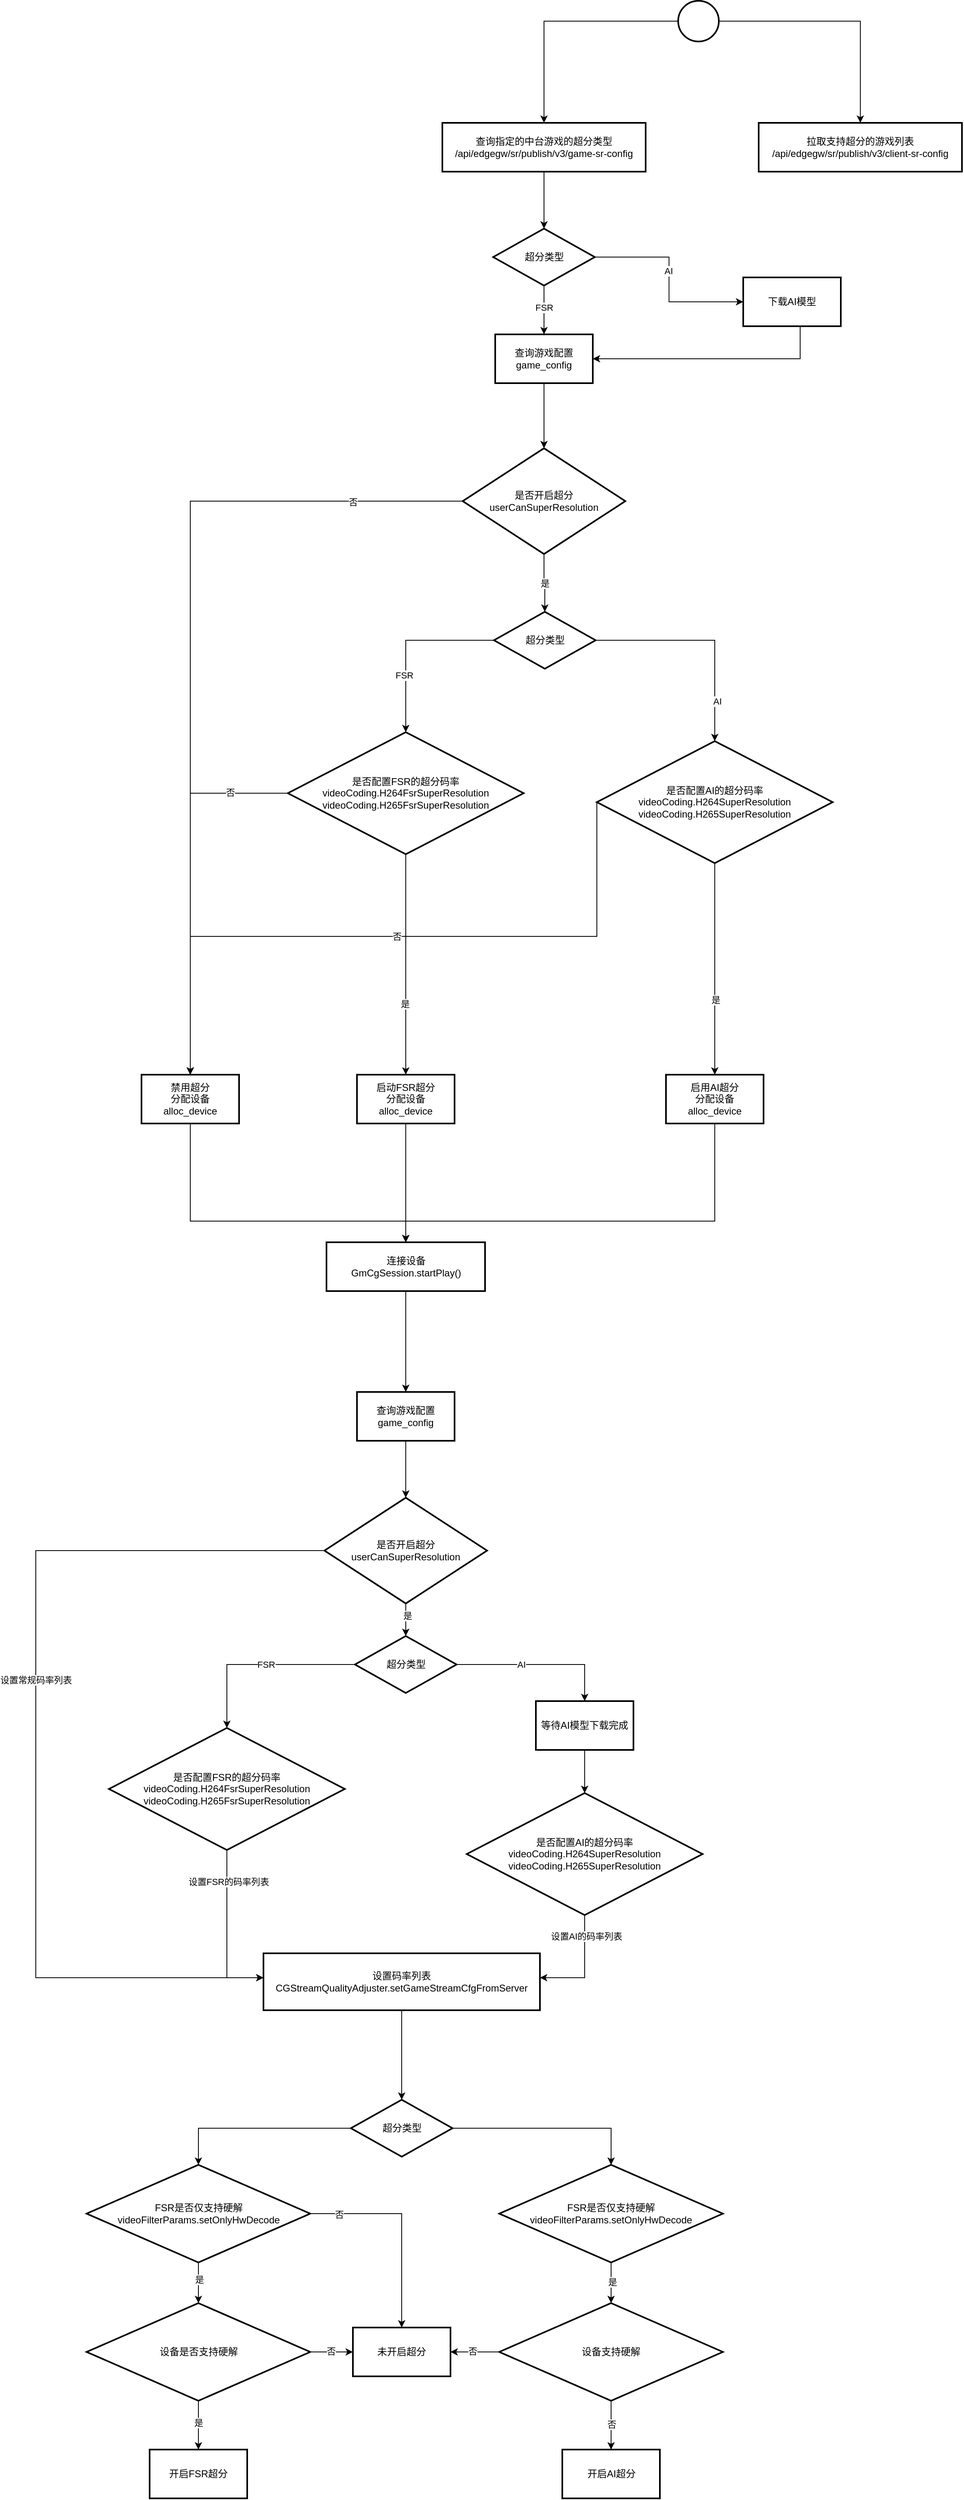 <mxfile version="21.5.0" type="github">
  <diagram id="C5RBs43oDa-KdzZeNtuy" name="Page-1">
    <mxGraphModel dx="2049" dy="765" grid="1" gridSize="10" guides="1" tooltips="1" connect="1" arrows="1" fold="1" page="1" pageScale="1" pageWidth="827" pageHeight="1169" math="0" shadow="0">
      <root>
        <mxCell id="WIyWlLk6GJQsqaUBKTNV-0" />
        <mxCell id="WIyWlLk6GJQsqaUBKTNV-1" parent="WIyWlLk6GJQsqaUBKTNV-0" />
        <mxCell id="SpZ1BFwY-QqwfGFSlIeW-18" style="edgeStyle=orthogonalEdgeStyle;rounded=0;orthogonalLoop=1;jettySize=auto;html=1;" edge="1" parent="WIyWlLk6GJQsqaUBKTNV-1" source="SpZ1BFwY-QqwfGFSlIeW-1" target="SpZ1BFwY-QqwfGFSlIeW-17">
          <mxGeometry relative="1" as="geometry" />
        </mxCell>
        <mxCell id="SpZ1BFwY-QqwfGFSlIeW-21" style="edgeStyle=orthogonalEdgeStyle;rounded=0;orthogonalLoop=1;jettySize=auto;html=1;" edge="1" parent="WIyWlLk6GJQsqaUBKTNV-1" source="SpZ1BFwY-QqwfGFSlIeW-1" target="SpZ1BFwY-QqwfGFSlIeW-20">
          <mxGeometry relative="1" as="geometry" />
        </mxCell>
        <mxCell id="SpZ1BFwY-QqwfGFSlIeW-1" value="" style="strokeWidth=2;html=1;shape=mxgraph.flowchart.start_2;whiteSpace=wrap;" vertex="1" parent="WIyWlLk6GJQsqaUBKTNV-1">
          <mxGeometry x="320" y="120" width="50" height="50" as="geometry" />
        </mxCell>
        <mxCell id="SpZ1BFwY-QqwfGFSlIeW-12" value="" style="edgeStyle=orthogonalEdgeStyle;rounded=0;orthogonalLoop=1;jettySize=auto;html=1;" edge="1" parent="WIyWlLk6GJQsqaUBKTNV-1" source="SpZ1BFwY-QqwfGFSlIeW-8" target="SpZ1BFwY-QqwfGFSlIeW-11">
          <mxGeometry relative="1" as="geometry" />
        </mxCell>
        <mxCell id="SpZ1BFwY-QqwfGFSlIeW-13" value="AI" style="edgeLabel;html=1;align=center;verticalAlign=middle;resizable=0;points=[];" vertex="1" connectable="0" parent="SpZ1BFwY-QqwfGFSlIeW-12">
          <mxGeometry x="-0.091" y="-1" relative="1" as="geometry">
            <mxPoint as="offset" />
          </mxGeometry>
        </mxCell>
        <mxCell id="SpZ1BFwY-QqwfGFSlIeW-24" style="edgeStyle=orthogonalEdgeStyle;rounded=0;orthogonalLoop=1;jettySize=auto;html=1;" edge="1" parent="WIyWlLk6GJQsqaUBKTNV-1" source="SpZ1BFwY-QqwfGFSlIeW-8" target="SpZ1BFwY-QqwfGFSlIeW-23">
          <mxGeometry relative="1" as="geometry" />
        </mxCell>
        <mxCell id="SpZ1BFwY-QqwfGFSlIeW-45" value="FSR" style="edgeLabel;html=1;align=center;verticalAlign=middle;resizable=0;points=[];" vertex="1" connectable="0" parent="SpZ1BFwY-QqwfGFSlIeW-24">
          <mxGeometry x="-0.1" relative="1" as="geometry">
            <mxPoint as="offset" />
          </mxGeometry>
        </mxCell>
        <mxCell id="SpZ1BFwY-QqwfGFSlIeW-8" value="超分类型" style="strokeWidth=2;html=1;shape=mxgraph.flowchart.decision;whiteSpace=wrap;" vertex="1" parent="WIyWlLk6GJQsqaUBKTNV-1">
          <mxGeometry x="92.5" y="400" width="125" height="70" as="geometry" />
        </mxCell>
        <mxCell id="SpZ1BFwY-QqwfGFSlIeW-29" style="edgeStyle=orthogonalEdgeStyle;rounded=0;orthogonalLoop=1;jettySize=auto;html=1;" edge="1" parent="WIyWlLk6GJQsqaUBKTNV-1" source="SpZ1BFwY-QqwfGFSlIeW-11" target="SpZ1BFwY-QqwfGFSlIeW-23">
          <mxGeometry relative="1" as="geometry">
            <Array as="points">
              <mxPoint x="470" y="560" />
            </Array>
          </mxGeometry>
        </mxCell>
        <mxCell id="SpZ1BFwY-QqwfGFSlIeW-11" value="下载AI模型" style="whiteSpace=wrap;html=1;strokeWidth=2;" vertex="1" parent="WIyWlLk6GJQsqaUBKTNV-1">
          <mxGeometry x="400" y="460" width="120" height="60" as="geometry" />
        </mxCell>
        <mxCell id="SpZ1BFwY-QqwfGFSlIeW-25" style="edgeStyle=orthogonalEdgeStyle;rounded=0;orthogonalLoop=1;jettySize=auto;html=1;" edge="1" parent="WIyWlLk6GJQsqaUBKTNV-1" source="SpZ1BFwY-QqwfGFSlIeW-17" target="SpZ1BFwY-QqwfGFSlIeW-8">
          <mxGeometry relative="1" as="geometry" />
        </mxCell>
        <mxCell id="SpZ1BFwY-QqwfGFSlIeW-17" value="查询指定的中台游戏的超分类型&lt;br style=&quot;border-color: var(--border-color);&quot;&gt;/api/edgegw/sr/publish/v3/game-sr-config" style="whiteSpace=wrap;html=1;strokeWidth=2;" vertex="1" parent="WIyWlLk6GJQsqaUBKTNV-1">
          <mxGeometry x="30" y="270" width="250" height="60" as="geometry" />
        </mxCell>
        <mxCell id="SpZ1BFwY-QqwfGFSlIeW-20" value="拉取支持超分的游戏列表&lt;br style=&quot;border-color: var(--border-color);&quot;&gt;/api/edgegw/sr/publish/v3/client-sr-config" style="whiteSpace=wrap;html=1;strokeWidth=2;" vertex="1" parent="WIyWlLk6GJQsqaUBKTNV-1">
          <mxGeometry x="419" y="270" width="250" height="60" as="geometry" />
        </mxCell>
        <mxCell id="SpZ1BFwY-QqwfGFSlIeW-30" style="edgeStyle=orthogonalEdgeStyle;rounded=0;orthogonalLoop=1;jettySize=auto;html=1;" edge="1" parent="WIyWlLk6GJQsqaUBKTNV-1" source="SpZ1BFwY-QqwfGFSlIeW-23" target="SpZ1BFwY-QqwfGFSlIeW-26">
          <mxGeometry relative="1" as="geometry" />
        </mxCell>
        <mxCell id="SpZ1BFwY-QqwfGFSlIeW-23" value="查询游戏配置&lt;br&gt;game_config" style="whiteSpace=wrap;html=1;strokeWidth=2;" vertex="1" parent="WIyWlLk6GJQsqaUBKTNV-1">
          <mxGeometry x="95" y="530" width="120" height="60" as="geometry" />
        </mxCell>
        <mxCell id="SpZ1BFwY-QqwfGFSlIeW-47" style="edgeStyle=orthogonalEdgeStyle;rounded=0;orthogonalLoop=1;jettySize=auto;html=1;" edge="1" parent="WIyWlLk6GJQsqaUBKTNV-1" source="SpZ1BFwY-QqwfGFSlIeW-26" target="SpZ1BFwY-QqwfGFSlIeW-46">
          <mxGeometry relative="1" as="geometry" />
        </mxCell>
        <mxCell id="SpZ1BFwY-QqwfGFSlIeW-48" value="是" style="edgeLabel;html=1;align=center;verticalAlign=middle;resizable=0;points=[];" vertex="1" connectable="0" parent="SpZ1BFwY-QqwfGFSlIeW-47">
          <mxGeometry relative="1" as="geometry">
            <mxPoint as="offset" />
          </mxGeometry>
        </mxCell>
        <mxCell id="SpZ1BFwY-QqwfGFSlIeW-122" style="edgeStyle=orthogonalEdgeStyle;rounded=0;orthogonalLoop=1;jettySize=auto;html=1;" edge="1" parent="WIyWlLk6GJQsqaUBKTNV-1" source="SpZ1BFwY-QqwfGFSlIeW-26" target="SpZ1BFwY-QqwfGFSlIeW-94">
          <mxGeometry relative="1" as="geometry" />
        </mxCell>
        <mxCell id="SpZ1BFwY-QqwfGFSlIeW-123" value="否" style="edgeLabel;html=1;align=center;verticalAlign=middle;resizable=0;points=[];" vertex="1" connectable="0" parent="SpZ1BFwY-QqwfGFSlIeW-122">
          <mxGeometry x="-0.74" y="1" relative="1" as="geometry">
            <mxPoint as="offset" />
          </mxGeometry>
        </mxCell>
        <mxCell id="SpZ1BFwY-QqwfGFSlIeW-26" value="是否开启超分&lt;br&gt;userCanSuperResolution" style="strokeWidth=2;html=1;shape=mxgraph.flowchart.decision;whiteSpace=wrap;" vertex="1" parent="WIyWlLk6GJQsqaUBKTNV-1">
          <mxGeometry x="55" y="670" width="200" height="130" as="geometry" />
        </mxCell>
        <mxCell id="SpZ1BFwY-QqwfGFSlIeW-63" style="edgeStyle=orthogonalEdgeStyle;rounded=0;orthogonalLoop=1;jettySize=auto;html=1;exitX=0;exitY=0.5;exitDx=0;exitDy=0;exitPerimeter=0;" edge="1" parent="WIyWlLk6GJQsqaUBKTNV-1" source="SpZ1BFwY-QqwfGFSlIeW-46" target="SpZ1BFwY-QqwfGFSlIeW-60">
          <mxGeometry relative="1" as="geometry" />
        </mxCell>
        <mxCell id="SpZ1BFwY-QqwfGFSlIeW-65" value="FSR" style="edgeLabel;html=1;align=center;verticalAlign=middle;resizable=0;points=[];" vertex="1" connectable="0" parent="SpZ1BFwY-QqwfGFSlIeW-63">
          <mxGeometry x="0.359" y="-2" relative="1" as="geometry">
            <mxPoint y="1" as="offset" />
          </mxGeometry>
        </mxCell>
        <mxCell id="SpZ1BFwY-QqwfGFSlIeW-67" style="edgeStyle=orthogonalEdgeStyle;rounded=0;orthogonalLoop=1;jettySize=auto;html=1;" edge="1" parent="WIyWlLk6GJQsqaUBKTNV-1" source="SpZ1BFwY-QqwfGFSlIeW-46" target="SpZ1BFwY-QqwfGFSlIeW-66">
          <mxGeometry relative="1" as="geometry" />
        </mxCell>
        <mxCell id="SpZ1BFwY-QqwfGFSlIeW-69" value="AI" style="edgeLabel;html=1;align=center;verticalAlign=middle;resizable=0;points=[];" vertex="1" connectable="0" parent="SpZ1BFwY-QqwfGFSlIeW-67">
          <mxGeometry x="0.629" y="3" relative="1" as="geometry">
            <mxPoint y="1" as="offset" />
          </mxGeometry>
        </mxCell>
        <mxCell id="SpZ1BFwY-QqwfGFSlIeW-46" value="超分类型" style="strokeWidth=2;html=1;shape=mxgraph.flowchart.decision;whiteSpace=wrap;" vertex="1" parent="WIyWlLk6GJQsqaUBKTNV-1">
          <mxGeometry x="93.5" y="871" width="125" height="70" as="geometry" />
        </mxCell>
        <mxCell id="SpZ1BFwY-QqwfGFSlIeW-95" style="edgeStyle=orthogonalEdgeStyle;rounded=0;orthogonalLoop=1;jettySize=auto;html=1;" edge="1" parent="WIyWlLk6GJQsqaUBKTNV-1" source="SpZ1BFwY-QqwfGFSlIeW-60" target="SpZ1BFwY-QqwfGFSlIeW-94">
          <mxGeometry relative="1" as="geometry" />
        </mxCell>
        <mxCell id="SpZ1BFwY-QqwfGFSlIeW-98" value="否" style="edgeLabel;html=1;align=center;verticalAlign=middle;resizable=0;points=[];" vertex="1" connectable="0" parent="SpZ1BFwY-QqwfGFSlIeW-95">
          <mxGeometry x="-0.695" y="-1" relative="1" as="geometry">
            <mxPoint as="offset" />
          </mxGeometry>
        </mxCell>
        <mxCell id="SpZ1BFwY-QqwfGFSlIeW-104" style="edgeStyle=orthogonalEdgeStyle;rounded=0;orthogonalLoop=1;jettySize=auto;html=1;" edge="1" parent="WIyWlLk6GJQsqaUBKTNV-1" source="SpZ1BFwY-QqwfGFSlIeW-60" target="SpZ1BFwY-QqwfGFSlIeW-103">
          <mxGeometry relative="1" as="geometry" />
        </mxCell>
        <mxCell id="SpZ1BFwY-QqwfGFSlIeW-105" value="是" style="edgeLabel;html=1;align=center;verticalAlign=middle;resizable=0;points=[];" vertex="1" connectable="0" parent="SpZ1BFwY-QqwfGFSlIeW-104">
          <mxGeometry x="0.358" y="-1" relative="1" as="geometry">
            <mxPoint as="offset" />
          </mxGeometry>
        </mxCell>
        <mxCell id="SpZ1BFwY-QqwfGFSlIeW-60" value="是否配置FSR的超分码率&lt;br&gt;videoCoding.H264FsrSuperResolution&lt;br&gt;videoCoding.H265FsrSuperResolution" style="strokeWidth=2;html=1;shape=mxgraph.flowchart.decision;whiteSpace=wrap;" vertex="1" parent="WIyWlLk6GJQsqaUBKTNV-1">
          <mxGeometry x="-160" y="1019" width="290" height="150" as="geometry" />
        </mxCell>
        <mxCell id="SpZ1BFwY-QqwfGFSlIeW-100" style="edgeStyle=orthogonalEdgeStyle;rounded=0;orthogonalLoop=1;jettySize=auto;html=1;exitX=0;exitY=0.5;exitDx=0;exitDy=0;exitPerimeter=0;" edge="1" parent="WIyWlLk6GJQsqaUBKTNV-1" source="SpZ1BFwY-QqwfGFSlIeW-66" target="SpZ1BFwY-QqwfGFSlIeW-94">
          <mxGeometry relative="1" as="geometry">
            <Array as="points">
              <mxPoint x="220" y="1270" />
              <mxPoint x="-280" y="1270" />
            </Array>
          </mxGeometry>
        </mxCell>
        <mxCell id="SpZ1BFwY-QqwfGFSlIeW-102" value="否" style="edgeLabel;html=1;align=center;verticalAlign=middle;resizable=0;points=[];" vertex="1" connectable="0" parent="SpZ1BFwY-QqwfGFSlIeW-100">
          <mxGeometry x="-0.016" relative="1" as="geometry">
            <mxPoint as="offset" />
          </mxGeometry>
        </mxCell>
        <mxCell id="SpZ1BFwY-QqwfGFSlIeW-108" style="edgeStyle=orthogonalEdgeStyle;rounded=0;orthogonalLoop=1;jettySize=auto;html=1;" edge="1" parent="WIyWlLk6GJQsqaUBKTNV-1" source="SpZ1BFwY-QqwfGFSlIeW-66" target="SpZ1BFwY-QqwfGFSlIeW-106">
          <mxGeometry relative="1" as="geometry" />
        </mxCell>
        <mxCell id="SpZ1BFwY-QqwfGFSlIeW-109" value="是" style="edgeLabel;html=1;align=center;verticalAlign=middle;resizable=0;points=[];" vertex="1" connectable="0" parent="SpZ1BFwY-QqwfGFSlIeW-108">
          <mxGeometry x="0.292" y="1" relative="1" as="geometry">
            <mxPoint as="offset" />
          </mxGeometry>
        </mxCell>
        <mxCell id="SpZ1BFwY-QqwfGFSlIeW-66" value="是否配置AI的超分码率&lt;br&gt;videoCoding.H264SuperResolution&lt;br&gt;videoCoding.H265SuperResolution" style="strokeWidth=2;html=1;shape=mxgraph.flowchart.decision;whiteSpace=wrap;" vertex="1" parent="WIyWlLk6GJQsqaUBKTNV-1">
          <mxGeometry x="220" y="1030" width="290" height="150" as="geometry" />
        </mxCell>
        <mxCell id="SpZ1BFwY-QqwfGFSlIeW-111" style="edgeStyle=orthogonalEdgeStyle;rounded=0;orthogonalLoop=1;jettySize=auto;html=1;" edge="1" parent="WIyWlLk6GJQsqaUBKTNV-1" source="SpZ1BFwY-QqwfGFSlIeW-94" target="SpZ1BFwY-QqwfGFSlIeW-110">
          <mxGeometry relative="1" as="geometry">
            <Array as="points">
              <mxPoint x="-280" y="1620" />
              <mxPoint x="-15" y="1620" />
            </Array>
          </mxGeometry>
        </mxCell>
        <mxCell id="SpZ1BFwY-QqwfGFSlIeW-94" value="禁用超分&lt;br&gt;分配设备&lt;br&gt;alloc_device" style="whiteSpace=wrap;html=1;strokeWidth=2;" vertex="1" parent="WIyWlLk6GJQsqaUBKTNV-1">
          <mxGeometry x="-340" y="1440" width="120" height="60" as="geometry" />
        </mxCell>
        <mxCell id="SpZ1BFwY-QqwfGFSlIeW-113" style="edgeStyle=orthogonalEdgeStyle;rounded=0;orthogonalLoop=1;jettySize=auto;html=1;" edge="1" parent="WIyWlLk6GJQsqaUBKTNV-1" source="SpZ1BFwY-QqwfGFSlIeW-103" target="SpZ1BFwY-QqwfGFSlIeW-110">
          <mxGeometry relative="1" as="geometry" />
        </mxCell>
        <mxCell id="SpZ1BFwY-QqwfGFSlIeW-103" value="启动FSR超分&lt;br&gt;分配设备&lt;br&gt;alloc_device" style="whiteSpace=wrap;html=1;strokeWidth=2;" vertex="1" parent="WIyWlLk6GJQsqaUBKTNV-1">
          <mxGeometry x="-75" y="1440" width="120" height="60" as="geometry" />
        </mxCell>
        <mxCell id="SpZ1BFwY-QqwfGFSlIeW-115" style="edgeStyle=orthogonalEdgeStyle;rounded=0;orthogonalLoop=1;jettySize=auto;html=1;" edge="1" parent="WIyWlLk6GJQsqaUBKTNV-1" source="SpZ1BFwY-QqwfGFSlIeW-106" target="SpZ1BFwY-QqwfGFSlIeW-110">
          <mxGeometry relative="1" as="geometry">
            <Array as="points">
              <mxPoint x="365" y="1620" />
              <mxPoint x="-15" y="1620" />
            </Array>
          </mxGeometry>
        </mxCell>
        <mxCell id="SpZ1BFwY-QqwfGFSlIeW-106" value="启用AI超分&lt;br&gt;分配设备&lt;br&gt;alloc_device" style="whiteSpace=wrap;html=1;strokeWidth=2;" vertex="1" parent="WIyWlLk6GJQsqaUBKTNV-1">
          <mxGeometry x="305" y="1440" width="120" height="60" as="geometry" />
        </mxCell>
        <mxCell id="SpZ1BFwY-QqwfGFSlIeW-117" style="edgeStyle=orthogonalEdgeStyle;rounded=0;orthogonalLoop=1;jettySize=auto;html=1;" edge="1" parent="WIyWlLk6GJQsqaUBKTNV-1" source="SpZ1BFwY-QqwfGFSlIeW-110" target="SpZ1BFwY-QqwfGFSlIeW-116">
          <mxGeometry relative="1" as="geometry" />
        </mxCell>
        <mxCell id="SpZ1BFwY-QqwfGFSlIeW-110" value="连接设备&lt;br&gt;GmCgSession.startPlay()" style="whiteSpace=wrap;html=1;strokeWidth=2;" vertex="1" parent="WIyWlLk6GJQsqaUBKTNV-1">
          <mxGeometry x="-112.5" y="1646" width="195" height="60" as="geometry" />
        </mxCell>
        <mxCell id="SpZ1BFwY-QqwfGFSlIeW-120" style="edgeStyle=orthogonalEdgeStyle;rounded=0;orthogonalLoop=1;jettySize=auto;html=1;" edge="1" parent="WIyWlLk6GJQsqaUBKTNV-1" source="SpZ1BFwY-QqwfGFSlIeW-116" target="SpZ1BFwY-QqwfGFSlIeW-119">
          <mxGeometry relative="1" as="geometry" />
        </mxCell>
        <mxCell id="SpZ1BFwY-QqwfGFSlIeW-116" value="查询游戏配置&lt;br&gt;game_config" style="whiteSpace=wrap;html=1;strokeWidth=2;" vertex="1" parent="WIyWlLk6GJQsqaUBKTNV-1">
          <mxGeometry x="-75" y="1830" width="120" height="60" as="geometry" />
        </mxCell>
        <mxCell id="SpZ1BFwY-QqwfGFSlIeW-125" style="edgeStyle=orthogonalEdgeStyle;rounded=0;orthogonalLoop=1;jettySize=auto;html=1;" edge="1" parent="WIyWlLk6GJQsqaUBKTNV-1" source="SpZ1BFwY-QqwfGFSlIeW-119" target="SpZ1BFwY-QqwfGFSlIeW-124">
          <mxGeometry relative="1" as="geometry" />
        </mxCell>
        <mxCell id="SpZ1BFwY-QqwfGFSlIeW-126" value="是" style="edgeLabel;html=1;align=center;verticalAlign=middle;resizable=0;points=[];" vertex="1" connectable="0" parent="SpZ1BFwY-QqwfGFSlIeW-125">
          <mxGeometry x="-0.25" y="2" relative="1" as="geometry">
            <mxPoint as="offset" />
          </mxGeometry>
        </mxCell>
        <mxCell id="SpZ1BFwY-QqwfGFSlIeW-141" style="edgeStyle=orthogonalEdgeStyle;rounded=0;orthogonalLoop=1;jettySize=auto;html=1;" edge="1" parent="WIyWlLk6GJQsqaUBKTNV-1" source="SpZ1BFwY-QqwfGFSlIeW-119" target="SpZ1BFwY-QqwfGFSlIeW-134">
          <mxGeometry relative="1" as="geometry">
            <Array as="points">
              <mxPoint x="-470" y="2025" />
              <mxPoint x="-470" y="2550" />
            </Array>
          </mxGeometry>
        </mxCell>
        <mxCell id="SpZ1BFwY-QqwfGFSlIeW-142" value="设置常规码率列表" style="edgeLabel;html=1;align=center;verticalAlign=middle;resizable=0;points=[];" vertex="1" connectable="0" parent="SpZ1BFwY-QqwfGFSlIeW-141">
          <mxGeometry x="-0.114" relative="1" as="geometry">
            <mxPoint as="offset" />
          </mxGeometry>
        </mxCell>
        <mxCell id="SpZ1BFwY-QqwfGFSlIeW-119" value="是否开启超分&lt;br&gt;userCanSuperResolution" style="strokeWidth=2;html=1;shape=mxgraph.flowchart.decision;whiteSpace=wrap;" vertex="1" parent="WIyWlLk6GJQsqaUBKTNV-1">
          <mxGeometry x="-115" y="1960" width="200" height="130" as="geometry" />
        </mxCell>
        <mxCell id="SpZ1BFwY-QqwfGFSlIeW-130" style="edgeStyle=orthogonalEdgeStyle;rounded=0;orthogonalLoop=1;jettySize=auto;html=1;" edge="1" parent="WIyWlLk6GJQsqaUBKTNV-1" source="SpZ1BFwY-QqwfGFSlIeW-124" target="SpZ1BFwY-QqwfGFSlIeW-127">
          <mxGeometry relative="1" as="geometry" />
        </mxCell>
        <mxCell id="SpZ1BFwY-QqwfGFSlIeW-131" value="FSR" style="edgeLabel;html=1;align=center;verticalAlign=middle;resizable=0;points=[];" vertex="1" connectable="0" parent="SpZ1BFwY-QqwfGFSlIeW-130">
          <mxGeometry x="-0.07" relative="1" as="geometry">
            <mxPoint as="offset" />
          </mxGeometry>
        </mxCell>
        <mxCell id="SpZ1BFwY-QqwfGFSlIeW-144" style="edgeStyle=orthogonalEdgeStyle;rounded=0;orthogonalLoop=1;jettySize=auto;html=1;" edge="1" parent="WIyWlLk6GJQsqaUBKTNV-1" source="SpZ1BFwY-QqwfGFSlIeW-124" target="SpZ1BFwY-QqwfGFSlIeW-143">
          <mxGeometry relative="1" as="geometry" />
        </mxCell>
        <mxCell id="SpZ1BFwY-QqwfGFSlIeW-146" value="AI" style="edgeLabel;html=1;align=center;verticalAlign=middle;resizable=0;points=[];" vertex="1" connectable="0" parent="SpZ1BFwY-QqwfGFSlIeW-144">
          <mxGeometry x="-0.215" relative="1" as="geometry">
            <mxPoint as="offset" />
          </mxGeometry>
        </mxCell>
        <mxCell id="SpZ1BFwY-QqwfGFSlIeW-124" value="超分类型" style="strokeWidth=2;html=1;shape=mxgraph.flowchart.decision;whiteSpace=wrap;" vertex="1" parent="WIyWlLk6GJQsqaUBKTNV-1">
          <mxGeometry x="-77.5" y="2130" width="125" height="70" as="geometry" />
        </mxCell>
        <mxCell id="SpZ1BFwY-QqwfGFSlIeW-135" style="edgeStyle=orthogonalEdgeStyle;rounded=0;orthogonalLoop=1;jettySize=auto;html=1;" edge="1" parent="WIyWlLk6GJQsqaUBKTNV-1" source="SpZ1BFwY-QqwfGFSlIeW-127" target="SpZ1BFwY-QqwfGFSlIeW-134">
          <mxGeometry relative="1" as="geometry">
            <Array as="points">
              <mxPoint x="-235" y="2550" />
            </Array>
          </mxGeometry>
        </mxCell>
        <mxCell id="SpZ1BFwY-QqwfGFSlIeW-137" value="设置FSR的码率列表" style="edgeLabel;html=1;align=center;verticalAlign=middle;resizable=0;points=[];" vertex="1" connectable="0" parent="SpZ1BFwY-QqwfGFSlIeW-135">
          <mxGeometry x="-0.618" y="2" relative="1" as="geometry">
            <mxPoint as="offset" />
          </mxGeometry>
        </mxCell>
        <mxCell id="SpZ1BFwY-QqwfGFSlIeW-127" value="是否配置FSR的超分码率&lt;br&gt;videoCoding.H264FsrSuperResolution&lt;br&gt;videoCoding.H265FsrSuperResolution" style="strokeWidth=2;html=1;shape=mxgraph.flowchart.decision;whiteSpace=wrap;" vertex="1" parent="WIyWlLk6GJQsqaUBKTNV-1">
          <mxGeometry x="-380" y="2243" width="290" height="150" as="geometry" />
        </mxCell>
        <mxCell id="SpZ1BFwY-QqwfGFSlIeW-138" style="edgeStyle=orthogonalEdgeStyle;rounded=0;orthogonalLoop=1;jettySize=auto;html=1;" edge="1" parent="WIyWlLk6GJQsqaUBKTNV-1" source="SpZ1BFwY-QqwfGFSlIeW-128" target="SpZ1BFwY-QqwfGFSlIeW-134">
          <mxGeometry relative="1" as="geometry">
            <Array as="points">
              <mxPoint x="205" y="2550" />
            </Array>
          </mxGeometry>
        </mxCell>
        <mxCell id="SpZ1BFwY-QqwfGFSlIeW-140" value="设置AI的码率列表" style="edgeLabel;html=1;align=center;verticalAlign=middle;resizable=0;points=[];" vertex="1" connectable="0" parent="SpZ1BFwY-QqwfGFSlIeW-138">
          <mxGeometry x="-0.612" y="2" relative="1" as="geometry">
            <mxPoint as="offset" />
          </mxGeometry>
        </mxCell>
        <mxCell id="SpZ1BFwY-QqwfGFSlIeW-128" value="是否配置AI的超分码率&lt;br&gt;videoCoding.H264SuperResolution&lt;br&gt;videoCoding.H265SuperResolution" style="strokeWidth=2;html=1;shape=mxgraph.flowchart.decision;whiteSpace=wrap;" vertex="1" parent="WIyWlLk6GJQsqaUBKTNV-1">
          <mxGeometry x="60" y="2323" width="290" height="150" as="geometry" />
        </mxCell>
        <mxCell id="SpZ1BFwY-QqwfGFSlIeW-148" style="edgeStyle=orthogonalEdgeStyle;rounded=0;orthogonalLoop=1;jettySize=auto;html=1;" edge="1" parent="WIyWlLk6GJQsqaUBKTNV-1" source="SpZ1BFwY-QqwfGFSlIeW-134" target="SpZ1BFwY-QqwfGFSlIeW-147">
          <mxGeometry relative="1" as="geometry" />
        </mxCell>
        <mxCell id="SpZ1BFwY-QqwfGFSlIeW-134" value="设置码率列表&lt;br&gt;CGStreamQualityAdjuster.setGameStreamCfgFromServer" style="whiteSpace=wrap;html=1;strokeWidth=2;" vertex="1" parent="WIyWlLk6GJQsqaUBKTNV-1">
          <mxGeometry x="-190" y="2520" width="340" height="70" as="geometry" />
        </mxCell>
        <mxCell id="SpZ1BFwY-QqwfGFSlIeW-145" style="edgeStyle=orthogonalEdgeStyle;rounded=0;orthogonalLoop=1;jettySize=auto;html=1;" edge="1" parent="WIyWlLk6GJQsqaUBKTNV-1" source="SpZ1BFwY-QqwfGFSlIeW-143" target="SpZ1BFwY-QqwfGFSlIeW-128">
          <mxGeometry relative="1" as="geometry" />
        </mxCell>
        <mxCell id="SpZ1BFwY-QqwfGFSlIeW-143" value="等待AI模型下载完成" style="whiteSpace=wrap;html=1;strokeWidth=2;" vertex="1" parent="WIyWlLk6GJQsqaUBKTNV-1">
          <mxGeometry x="145" y="2210" width="120" height="60" as="geometry" />
        </mxCell>
        <mxCell id="SpZ1BFwY-QqwfGFSlIeW-160" style="edgeStyle=orthogonalEdgeStyle;rounded=0;orthogonalLoop=1;jettySize=auto;html=1;" edge="1" parent="WIyWlLk6GJQsqaUBKTNV-1" source="SpZ1BFwY-QqwfGFSlIeW-147" target="SpZ1BFwY-QqwfGFSlIeW-159">
          <mxGeometry relative="1" as="geometry" />
        </mxCell>
        <mxCell id="SpZ1BFwY-QqwfGFSlIeW-171" style="edgeStyle=orthogonalEdgeStyle;rounded=0;orthogonalLoop=1;jettySize=auto;html=1;" edge="1" parent="WIyWlLk6GJQsqaUBKTNV-1" source="SpZ1BFwY-QqwfGFSlIeW-147" target="SpZ1BFwY-QqwfGFSlIeW-170">
          <mxGeometry relative="1" as="geometry" />
        </mxCell>
        <mxCell id="SpZ1BFwY-QqwfGFSlIeW-147" value="超分类型" style="strokeWidth=2;html=1;shape=mxgraph.flowchart.decision;whiteSpace=wrap;" vertex="1" parent="WIyWlLk6GJQsqaUBKTNV-1">
          <mxGeometry x="-82.5" y="2700" width="125" height="70" as="geometry" />
        </mxCell>
        <mxCell id="SpZ1BFwY-QqwfGFSlIeW-151" value="开启FSR超分" style="whiteSpace=wrap;html=1;strokeWidth=2;" vertex="1" parent="WIyWlLk6GJQsqaUBKTNV-1">
          <mxGeometry x="-330" y="3130" width="120" height="60" as="geometry" />
        </mxCell>
        <mxCell id="SpZ1BFwY-QqwfGFSlIeW-158" value="未开启超分" style="whiteSpace=wrap;html=1;strokeWidth=2;" vertex="1" parent="WIyWlLk6GJQsqaUBKTNV-1">
          <mxGeometry x="-80" y="2980" width="120" height="60" as="geometry" />
        </mxCell>
        <mxCell id="SpZ1BFwY-QqwfGFSlIeW-162" style="edgeStyle=orthogonalEdgeStyle;rounded=0;orthogonalLoop=1;jettySize=auto;html=1;" edge="1" parent="WIyWlLk6GJQsqaUBKTNV-1" source="SpZ1BFwY-QqwfGFSlIeW-159" target="SpZ1BFwY-QqwfGFSlIeW-158">
          <mxGeometry relative="1" as="geometry" />
        </mxCell>
        <mxCell id="SpZ1BFwY-QqwfGFSlIeW-163" value="否" style="edgeLabel;html=1;align=center;verticalAlign=middle;resizable=0;points=[];" vertex="1" connectable="0" parent="SpZ1BFwY-QqwfGFSlIeW-162">
          <mxGeometry x="-0.719" y="-1" relative="1" as="geometry">
            <mxPoint as="offset" />
          </mxGeometry>
        </mxCell>
        <mxCell id="SpZ1BFwY-QqwfGFSlIeW-164" style="edgeStyle=orthogonalEdgeStyle;rounded=0;orthogonalLoop=1;jettySize=auto;html=1;" edge="1" parent="WIyWlLk6GJQsqaUBKTNV-1" source="SpZ1BFwY-QqwfGFSlIeW-159" target="SpZ1BFwY-QqwfGFSlIeW-161">
          <mxGeometry relative="1" as="geometry" />
        </mxCell>
        <mxCell id="SpZ1BFwY-QqwfGFSlIeW-165" value="是" style="edgeLabel;html=1;align=center;verticalAlign=middle;resizable=0;points=[];" vertex="1" connectable="0" parent="SpZ1BFwY-QqwfGFSlIeW-164">
          <mxGeometry x="-0.16" y="1" relative="1" as="geometry">
            <mxPoint as="offset" />
          </mxGeometry>
        </mxCell>
        <mxCell id="SpZ1BFwY-QqwfGFSlIeW-159" value="FSR是否仅支持硬解&lt;br&gt;videoFilterParams.setOnlyHwDecode" style="strokeWidth=2;html=1;shape=mxgraph.flowchart.decision;whiteSpace=wrap;" vertex="1" parent="WIyWlLk6GJQsqaUBKTNV-1">
          <mxGeometry x="-407.5" y="2780" width="275" height="120" as="geometry" />
        </mxCell>
        <mxCell id="SpZ1BFwY-QqwfGFSlIeW-166" style="edgeStyle=orthogonalEdgeStyle;rounded=0;orthogonalLoop=1;jettySize=auto;html=1;" edge="1" parent="WIyWlLk6GJQsqaUBKTNV-1" source="SpZ1BFwY-QqwfGFSlIeW-161" target="SpZ1BFwY-QqwfGFSlIeW-158">
          <mxGeometry relative="1" as="geometry" />
        </mxCell>
        <mxCell id="SpZ1BFwY-QqwfGFSlIeW-167" value="否" style="edgeLabel;html=1;align=center;verticalAlign=middle;resizable=0;points=[];" vertex="1" connectable="0" parent="SpZ1BFwY-QqwfGFSlIeW-166">
          <mxGeometry x="-0.067" y="1" relative="1" as="geometry">
            <mxPoint x="1" as="offset" />
          </mxGeometry>
        </mxCell>
        <mxCell id="SpZ1BFwY-QqwfGFSlIeW-168" style="edgeStyle=orthogonalEdgeStyle;rounded=0;orthogonalLoop=1;jettySize=auto;html=1;" edge="1" parent="WIyWlLk6GJQsqaUBKTNV-1" source="SpZ1BFwY-QqwfGFSlIeW-161" target="SpZ1BFwY-QqwfGFSlIeW-151">
          <mxGeometry relative="1" as="geometry" />
        </mxCell>
        <mxCell id="SpZ1BFwY-QqwfGFSlIeW-169" value="是" style="edgeLabel;html=1;align=center;verticalAlign=middle;resizable=0;points=[];" vertex="1" connectable="0" parent="SpZ1BFwY-QqwfGFSlIeW-168">
          <mxGeometry x="-0.1" relative="1" as="geometry">
            <mxPoint as="offset" />
          </mxGeometry>
        </mxCell>
        <mxCell id="SpZ1BFwY-QqwfGFSlIeW-161" value="设备是否支持硬解" style="strokeWidth=2;html=1;shape=mxgraph.flowchart.decision;whiteSpace=wrap;" vertex="1" parent="WIyWlLk6GJQsqaUBKTNV-1">
          <mxGeometry x="-407.5" y="2950" width="275" height="120" as="geometry" />
        </mxCell>
        <mxCell id="SpZ1BFwY-QqwfGFSlIeW-173" style="edgeStyle=orthogonalEdgeStyle;rounded=0;orthogonalLoop=1;jettySize=auto;html=1;" edge="1" parent="WIyWlLk6GJQsqaUBKTNV-1" source="SpZ1BFwY-QqwfGFSlIeW-170" target="SpZ1BFwY-QqwfGFSlIeW-172">
          <mxGeometry relative="1" as="geometry" />
        </mxCell>
        <mxCell id="SpZ1BFwY-QqwfGFSlIeW-174" value="是" style="edgeLabel;html=1;align=center;verticalAlign=middle;resizable=0;points=[];" vertex="1" connectable="0" parent="SpZ1BFwY-QqwfGFSlIeW-173">
          <mxGeometry x="-0.067" y="1" relative="1" as="geometry">
            <mxPoint as="offset" />
          </mxGeometry>
        </mxCell>
        <mxCell id="SpZ1BFwY-QqwfGFSlIeW-170" value="FSR是否仅支持硬解&lt;br&gt;videoFilterParams.setOnlyHwDecode" style="strokeWidth=2;html=1;shape=mxgraph.flowchart.decision;whiteSpace=wrap;" vertex="1" parent="WIyWlLk6GJQsqaUBKTNV-1">
          <mxGeometry x="100" y="2780" width="275" height="120" as="geometry" />
        </mxCell>
        <mxCell id="SpZ1BFwY-QqwfGFSlIeW-175" style="edgeStyle=orthogonalEdgeStyle;rounded=0;orthogonalLoop=1;jettySize=auto;html=1;" edge="1" parent="WIyWlLk6GJQsqaUBKTNV-1" source="SpZ1BFwY-QqwfGFSlIeW-172" target="SpZ1BFwY-QqwfGFSlIeW-158">
          <mxGeometry relative="1" as="geometry" />
        </mxCell>
        <mxCell id="SpZ1BFwY-QqwfGFSlIeW-176" value="否" style="edgeLabel;html=1;align=center;verticalAlign=middle;resizable=0;points=[];" vertex="1" connectable="0" parent="SpZ1BFwY-QqwfGFSlIeW-175">
          <mxGeometry x="0.1" y="-1" relative="1" as="geometry">
            <mxPoint as="offset" />
          </mxGeometry>
        </mxCell>
        <mxCell id="SpZ1BFwY-QqwfGFSlIeW-178" style="edgeStyle=orthogonalEdgeStyle;rounded=0;orthogonalLoop=1;jettySize=auto;html=1;" edge="1" parent="WIyWlLk6GJQsqaUBKTNV-1" source="SpZ1BFwY-QqwfGFSlIeW-172" target="SpZ1BFwY-QqwfGFSlIeW-177">
          <mxGeometry relative="1" as="geometry" />
        </mxCell>
        <mxCell id="SpZ1BFwY-QqwfGFSlIeW-179" value="否" style="edgeLabel;html=1;align=center;verticalAlign=middle;resizable=0;points=[];" vertex="1" connectable="0" parent="SpZ1BFwY-QqwfGFSlIeW-178">
          <mxGeometry x="-0.033" relative="1" as="geometry">
            <mxPoint as="offset" />
          </mxGeometry>
        </mxCell>
        <mxCell id="SpZ1BFwY-QqwfGFSlIeW-172" value="设备支持硬解" style="strokeWidth=2;html=1;shape=mxgraph.flowchart.decision;whiteSpace=wrap;" vertex="1" parent="WIyWlLk6GJQsqaUBKTNV-1">
          <mxGeometry x="100" y="2950" width="275" height="120" as="geometry" />
        </mxCell>
        <mxCell id="SpZ1BFwY-QqwfGFSlIeW-177" value="开启AI超分" style="whiteSpace=wrap;html=1;strokeWidth=2;" vertex="1" parent="WIyWlLk6GJQsqaUBKTNV-1">
          <mxGeometry x="177.5" y="3130" width="120" height="60" as="geometry" />
        </mxCell>
      </root>
    </mxGraphModel>
  </diagram>
</mxfile>
